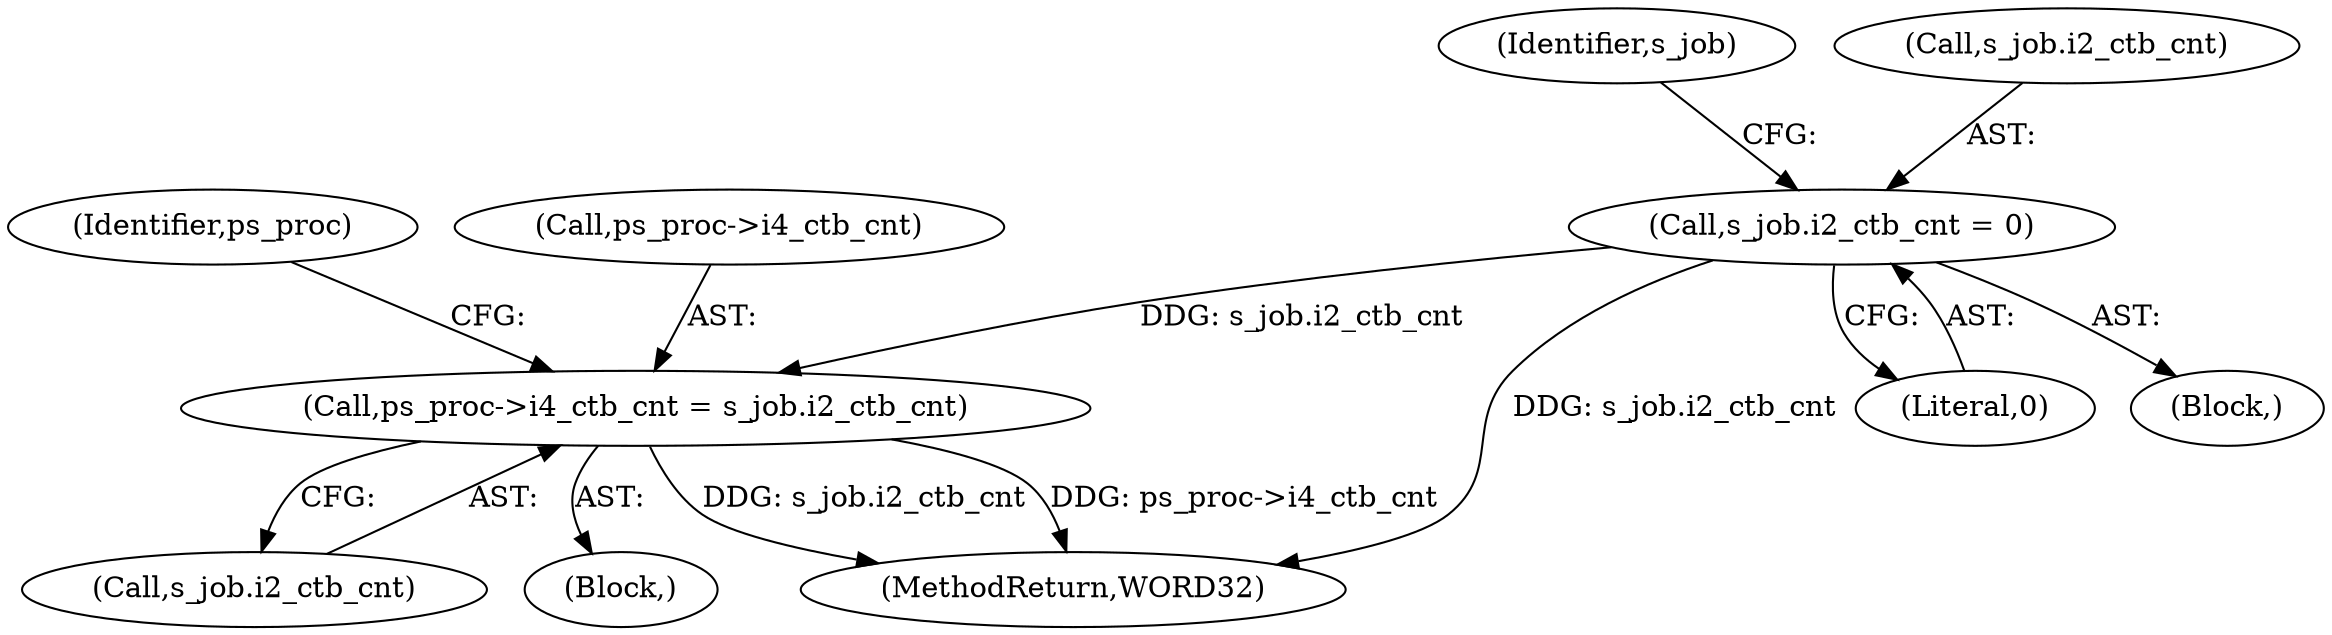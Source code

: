digraph "0_Android_87fb7909c49e6a4510ba86ace1ffc83459c7e1b9@pointer" {
"1001444" [label="(Call,ps_proc->i4_ctb_cnt = s_job.i2_ctb_cnt)"];
"1001346" [label="(Call,s_job.i2_ctb_cnt = 0)"];
"1001444" [label="(Call,ps_proc->i4_ctb_cnt = s_job.i2_ctb_cnt)"];
"1001353" [label="(Identifier,s_job)"];
"1001347" [label="(Call,s_job.i2_ctb_cnt)"];
"1001448" [label="(Call,s_job.i2_ctb_cnt)"];
"1001350" [label="(Literal,0)"];
"1001338" [label="(Block,)"];
"1001408" [label="(Block,)"];
"1001346" [label="(Call,s_job.i2_ctb_cnt = 0)"];
"1001453" [label="(Identifier,ps_proc)"];
"1001918" [label="(MethodReturn,WORD32)"];
"1001445" [label="(Call,ps_proc->i4_ctb_cnt)"];
"1001444" -> "1001408"  [label="AST: "];
"1001444" -> "1001448"  [label="CFG: "];
"1001445" -> "1001444"  [label="AST: "];
"1001448" -> "1001444"  [label="AST: "];
"1001453" -> "1001444"  [label="CFG: "];
"1001444" -> "1001918"  [label="DDG: s_job.i2_ctb_cnt"];
"1001444" -> "1001918"  [label="DDG: ps_proc->i4_ctb_cnt"];
"1001346" -> "1001444"  [label="DDG: s_job.i2_ctb_cnt"];
"1001346" -> "1001338"  [label="AST: "];
"1001346" -> "1001350"  [label="CFG: "];
"1001347" -> "1001346"  [label="AST: "];
"1001350" -> "1001346"  [label="AST: "];
"1001353" -> "1001346"  [label="CFG: "];
"1001346" -> "1001918"  [label="DDG: s_job.i2_ctb_cnt"];
}
